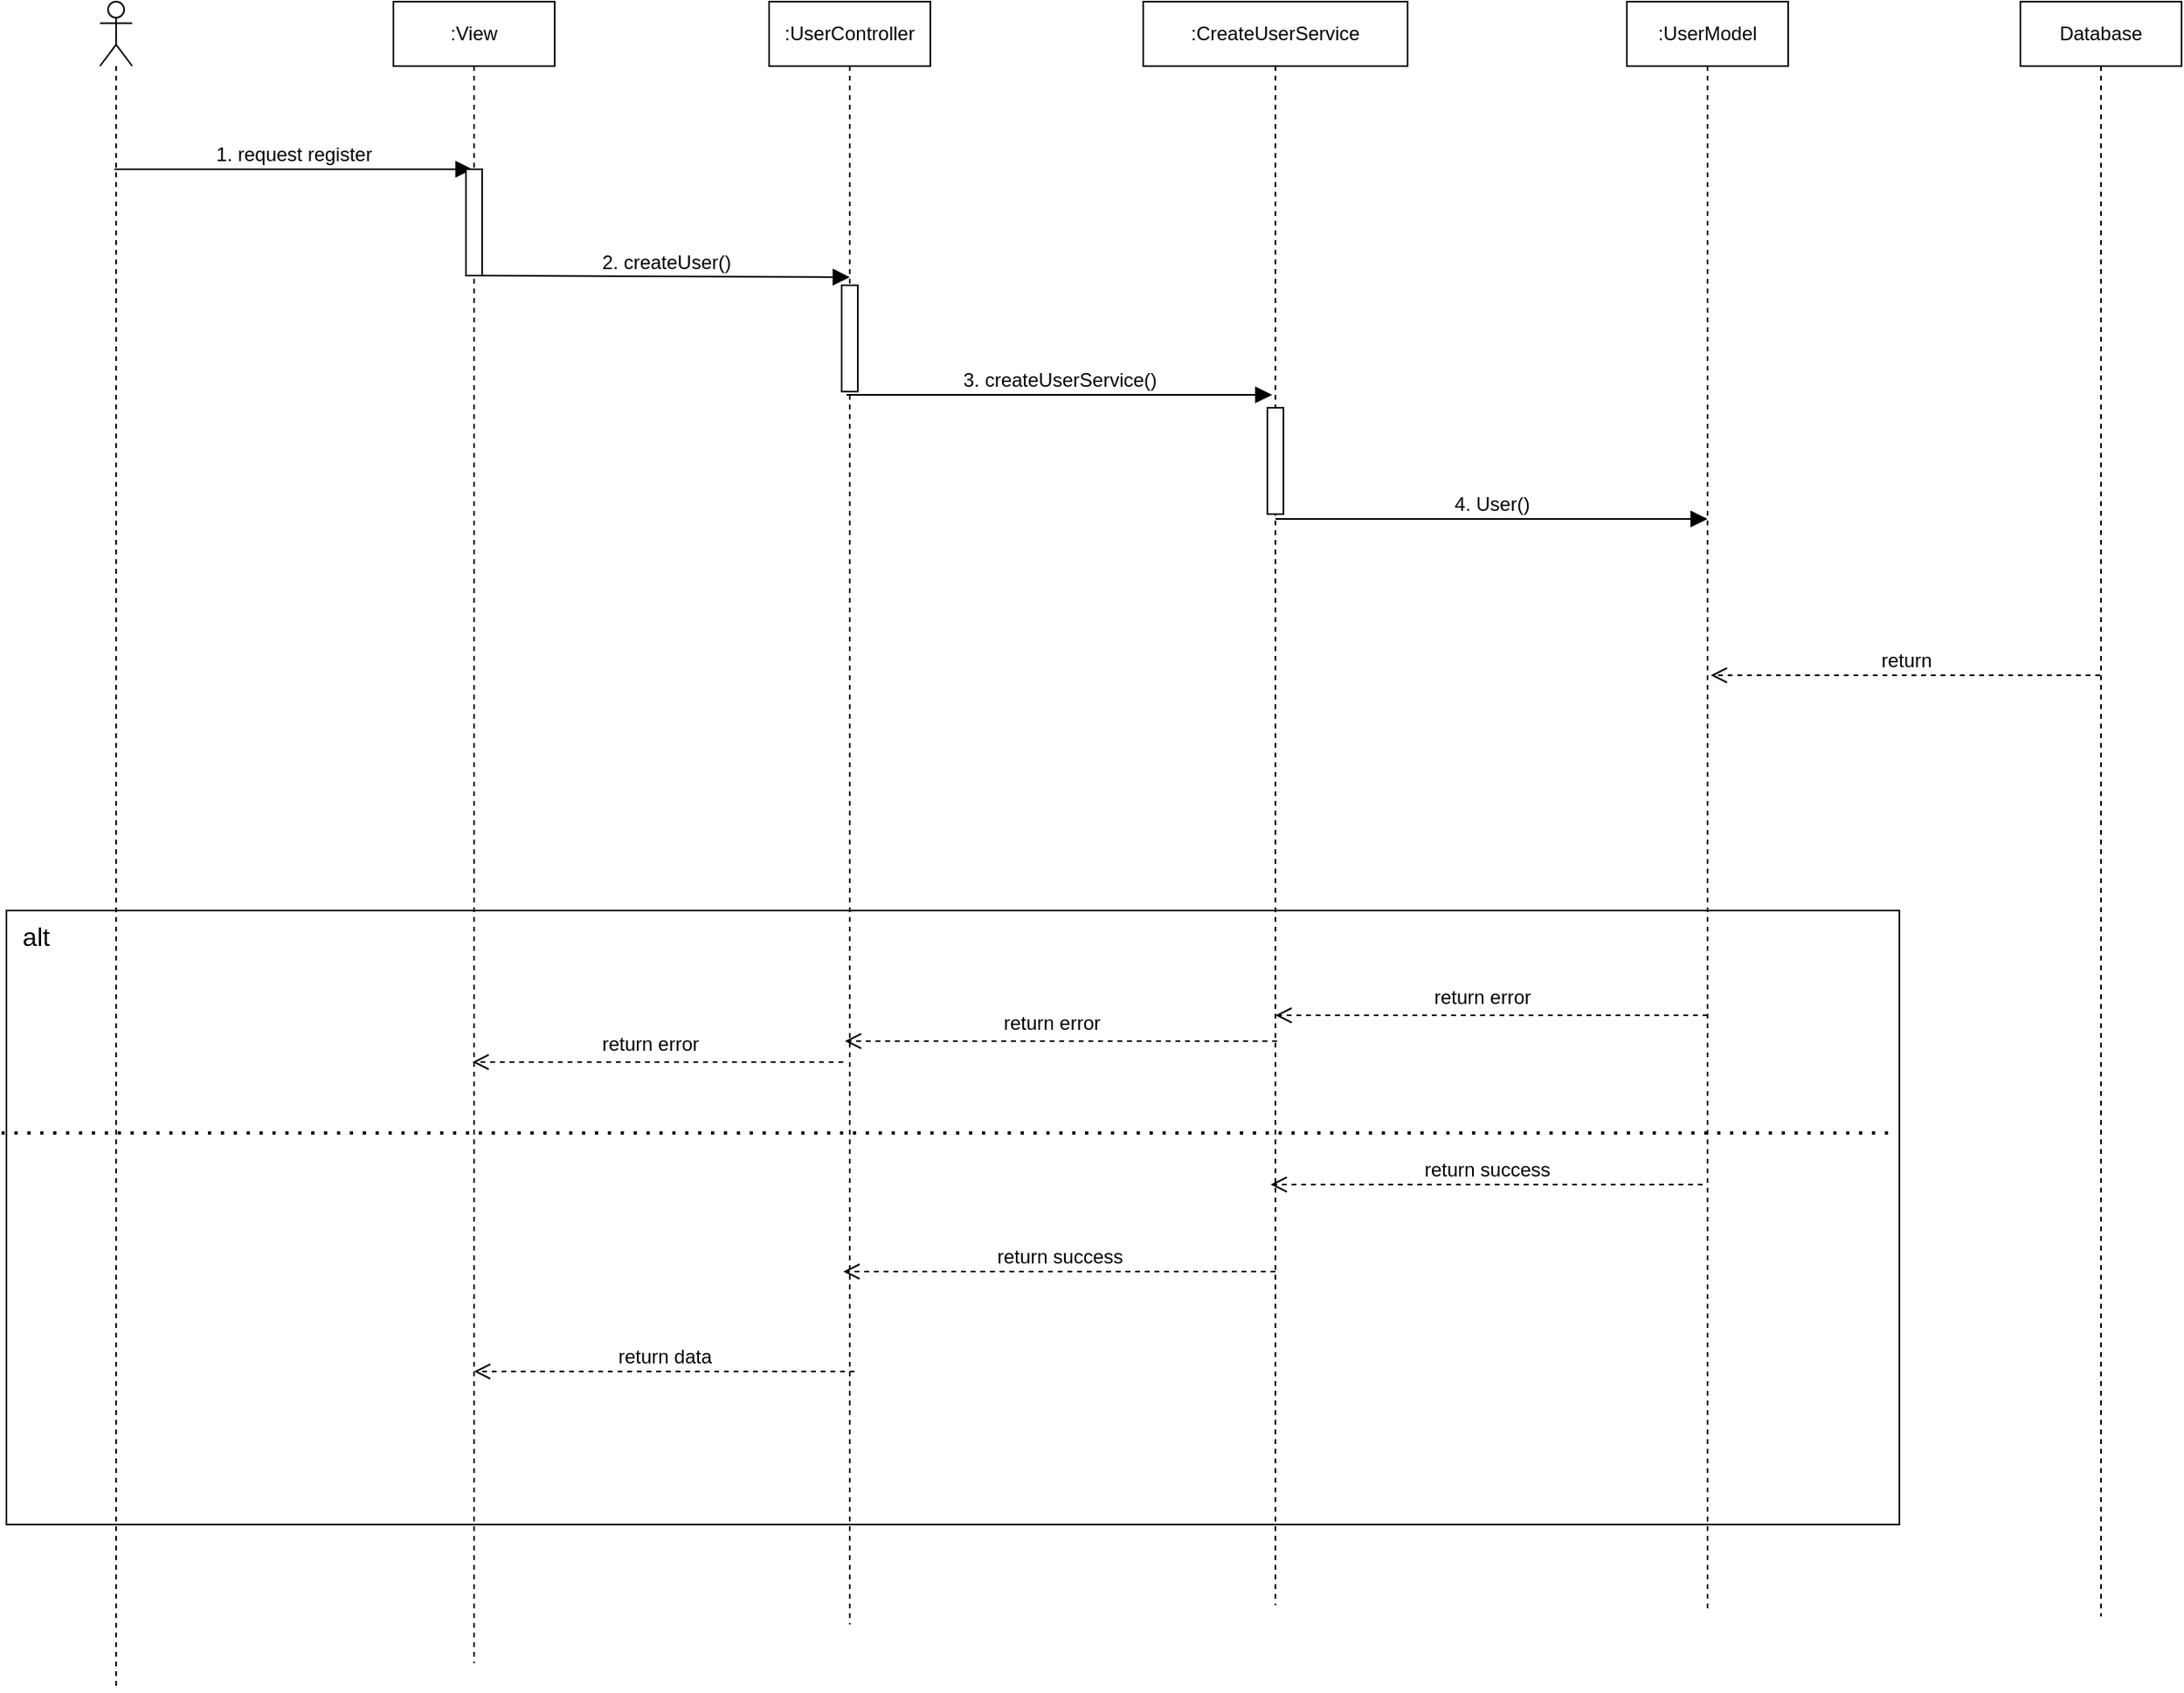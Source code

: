 <mxfile version="13.9.9" type="device" pages="4"><diagram name="Register" id="_h_czKRvxVczcWolxyyX"><mxGraphModel dx="2837" dy="844" grid="1" gridSize="10" guides="1" tooltips="1" connect="1" arrows="1" fold="1" page="1" pageScale="1" pageWidth="850" pageHeight="1100" math="0" shadow="0"><root><mxCell id="0"/><mxCell id="1" parent="0"/><mxCell id="jWi-snsYyiAhSjHZ7DXM-1" value=":View" style="shape=umlLifeline;perimeter=lifelinePerimeter;whiteSpace=wrap;html=1;container=1;dropTarget=0;collapsible=0;recursiveResize=0;outlineConnect=0;portConstraint=eastwest;newEdgeStyle={&quot;curved&quot;:0,&quot;rounded&quot;:0};" parent="1" vertex="1"><mxGeometry x="-339" y="112" width="100" height="1031" as="geometry"/></mxCell><mxCell id="jWi-snsYyiAhSjHZ7DXM-2" value=":UserController" style="shape=umlLifeline;perimeter=lifelinePerimeter;whiteSpace=wrap;html=1;container=1;dropTarget=0;collapsible=0;recursiveResize=0;outlineConnect=0;portConstraint=eastwest;newEdgeStyle={&quot;curved&quot;:0,&quot;rounded&quot;:0};" parent="1" vertex="1"><mxGeometry x="-106" y="112" width="100" height="1007" as="geometry"/></mxCell><mxCell id="jWi-snsYyiAhSjHZ7DXM-3" value="" style="html=1;points=[[0,0,0,0,5],[0,1,0,0,-5],[1,0,0,0,5],[1,1,0,0,-5]];perimeter=orthogonalPerimeter;outlineConnect=0;targetShapes=umlLifeline;portConstraint=eastwest;newEdgeStyle={&quot;curved&quot;:0,&quot;rounded&quot;:0};" parent="jWi-snsYyiAhSjHZ7DXM-2" vertex="1"><mxGeometry x="45" y="176" width="10" height="66" as="geometry"/></mxCell><mxCell id="jWi-snsYyiAhSjHZ7DXM-4" value=":CreateUserService" style="shape=umlLifeline;perimeter=lifelinePerimeter;whiteSpace=wrap;html=1;container=1;dropTarget=0;collapsible=0;recursiveResize=0;outlineConnect=0;portConstraint=eastwest;newEdgeStyle={&quot;curved&quot;:0,&quot;rounded&quot;:0};" parent="1" vertex="1"><mxGeometry x="126" y="112" width="164" height="995" as="geometry"/></mxCell><mxCell id="jWi-snsYyiAhSjHZ7DXM-5" value="" style="html=1;points=[[0,0,0,0,5],[0,1,0,0,-5],[1,0,0,0,5],[1,1,0,0,-5]];perimeter=orthogonalPerimeter;outlineConnect=0;targetShapes=umlLifeline;portConstraint=eastwest;newEdgeStyle={&quot;curved&quot;:0,&quot;rounded&quot;:0};" parent="jWi-snsYyiAhSjHZ7DXM-4" vertex="1"><mxGeometry x="77" y="252" width="10" height="66" as="geometry"/></mxCell><mxCell id="jWi-snsYyiAhSjHZ7DXM-6" value=":UserModel" style="shape=umlLifeline;perimeter=lifelinePerimeter;whiteSpace=wrap;html=1;container=1;dropTarget=0;collapsible=0;recursiveResize=0;outlineConnect=0;portConstraint=eastwest;newEdgeStyle={&quot;curved&quot;:0,&quot;rounded&quot;:0};" parent="1" vertex="1"><mxGeometry x="426" y="112" width="100" height="999" as="geometry"/></mxCell><mxCell id="jWi-snsYyiAhSjHZ7DXM-7" value="" style="shape=umlLifeline;perimeter=lifelinePerimeter;whiteSpace=wrap;html=1;container=1;dropTarget=0;collapsible=0;recursiveResize=0;outlineConnect=0;portConstraint=eastwest;newEdgeStyle={&quot;curved&quot;:0,&quot;rounded&quot;:0};participant=umlActor;" parent="1" vertex="1"><mxGeometry x="-521" y="112" width="20" height="1048" as="geometry"/></mxCell><mxCell id="jWi-snsYyiAhSjHZ7DXM-8" value="1. request register" style="html=1;verticalAlign=bottom;endArrow=block;curved=0;rounded=0;fontSize=12;startSize=8;endSize=8;" parent="1" edge="1"><mxGeometry width="80" relative="1" as="geometry"><mxPoint x="-512" y="216" as="sourcePoint"/><mxPoint x="-290" y="216" as="targetPoint"/><mxPoint as="offset"/></mxGeometry></mxCell><mxCell id="jWi-snsYyiAhSjHZ7DXM-9" value="2. createUser()" style="html=1;verticalAlign=bottom;endArrow=block;curved=0;rounded=0;fontSize=12;startSize=8;endSize=8;" parent="1" source="jWi-snsYyiAhSjHZ7DXM-12" edge="1"><mxGeometry x="0.004" width="80" relative="1" as="geometry"><mxPoint x="-289" y="283" as="sourcePoint"/><mxPoint x="-56" y="283" as="targetPoint"/><mxPoint as="offset"/></mxGeometry></mxCell><mxCell id="jWi-snsYyiAhSjHZ7DXM-10" value="3. createUserService()" style="html=1;verticalAlign=bottom;endArrow=block;curved=0;rounded=0;fontSize=12;startSize=8;endSize=8;" parent="1" edge="1"><mxGeometry width="80" relative="1" as="geometry"><mxPoint x="-58" y="356" as="sourcePoint"/><mxPoint x="206" y="356" as="targetPoint"/></mxGeometry></mxCell><mxCell id="jWi-snsYyiAhSjHZ7DXM-11" value="4. User()" style="html=1;verticalAlign=bottom;endArrow=block;curved=0;rounded=0;fontSize=12;startSize=8;endSize=8;" parent="1" edge="1"><mxGeometry width="80" relative="1" as="geometry"><mxPoint x="208" y="433" as="sourcePoint"/><mxPoint x="476" y="433" as="targetPoint"/></mxGeometry></mxCell><mxCell id="jWi-snsYyiAhSjHZ7DXM-12" value="" style="html=1;points=[[0,0,0,0,5],[0,1,0,0,-5],[1,0,0,0,5],[1,1,0,0,-5]];perimeter=orthogonalPerimeter;outlineConnect=0;targetShapes=umlLifeline;portConstraint=eastwest;newEdgeStyle={&quot;curved&quot;:0,&quot;rounded&quot;:0};" parent="1" vertex="1"><mxGeometry x="-294" y="216" width="10" height="66" as="geometry"/></mxCell><mxCell id="jWi-snsYyiAhSjHZ7DXM-13" value="Database" style="shape=umlLifeline;perimeter=lifelinePerimeter;whiteSpace=wrap;html=1;container=1;dropTarget=0;collapsible=0;recursiveResize=0;outlineConnect=0;portConstraint=eastwest;newEdgeStyle={&quot;curved&quot;:0,&quot;rounded&quot;:0};" parent="1" vertex="1"><mxGeometry x="670" y="112" width="100" height="1002" as="geometry"/></mxCell><mxCell id="jWi-snsYyiAhSjHZ7DXM-14" value="return" style="html=1;verticalAlign=bottom;endArrow=open;dashed=1;endSize=8;curved=0;rounded=0;fontSize=12;" parent="1" edge="1"><mxGeometry relative="1" as="geometry"><mxPoint x="719.5" y="530" as="sourcePoint"/><mxPoint x="478" y="530" as="targetPoint"/></mxGeometry></mxCell><mxCell id="jWi-snsYyiAhSjHZ7DXM-15" value="" style="whiteSpace=wrap;html=1;fillColor=none;" parent="1" vertex="1"><mxGeometry x="-579" y="676" width="1174" height="381" as="geometry"/></mxCell><mxCell id="jWi-snsYyiAhSjHZ7DXM-16" value="" style="html=1;verticalAlign=bottom;endArrow=open;dashed=1;endSize=8;curved=0;rounded=0;fontSize=12;" parent="1" edge="1"><mxGeometry relative="1" as="geometry"><mxPoint x="476" y="741" as="sourcePoint"/><mxPoint x="208" y="741" as="targetPoint"/><Array as="points"><mxPoint x="423" y="741"/></Array><mxPoint as="offset"/></mxGeometry></mxCell><mxCell id="jWi-snsYyiAhSjHZ7DXM-17" value="return error" style="edgeLabel;html=1;align=center;verticalAlign=middle;resizable=0;points=[];fontSize=12;" parent="jWi-snsYyiAhSjHZ7DXM-16" vertex="1" connectable="0"><mxGeometry x="0.03" y="-1" relative="1" as="geometry"><mxPoint x="-2" y="-10" as="offset"/></mxGeometry></mxCell><mxCell id="jWi-snsYyiAhSjHZ7DXM-18" value="return success" style="html=1;verticalAlign=bottom;endArrow=open;dashed=1;endSize=8;curved=0;rounded=0;fontSize=12;" parent="1" edge="1"><mxGeometry relative="1" as="geometry"><mxPoint x="473" y="846" as="sourcePoint"/><mxPoint x="205" y="846" as="targetPoint"/><Array as="points"><mxPoint x="420" y="846"/></Array><mxPoint as="offset"/></mxGeometry></mxCell><mxCell id="jWi-snsYyiAhSjHZ7DXM-19" value="alt" style="text;html=1;align=center;verticalAlign=middle;resizable=0;points=[];autosize=1;strokeColor=none;fillColor=none;fontSize=16;" parent="1" vertex="1"><mxGeometry x="-579" y="676" width="35" height="31" as="geometry"/></mxCell><mxCell id="jWi-snsYyiAhSjHZ7DXM-20" value="" style="endArrow=none;dashed=1;html=1;dashPattern=1 3;strokeWidth=2;rounded=0;fontSize=12;startSize=8;endSize=8;curved=1;exitX=0;exitY=0.5;exitDx=0;exitDy=0;entryX=1;entryY=0.5;entryDx=0;entryDy=0;" parent="1" edge="1"><mxGeometry width="50" height="50" relative="1" as="geometry"><mxPoint x="-582" y="814" as="sourcePoint"/><mxPoint x="592" y="814" as="targetPoint"/></mxGeometry></mxCell><mxCell id="jWi-snsYyiAhSjHZ7DXM-21" value="" style="html=1;verticalAlign=bottom;endArrow=open;dashed=1;endSize=8;curved=0;rounded=0;fontSize=12;" parent="1" edge="1"><mxGeometry relative="1" as="geometry"><mxPoint x="209" y="757" as="sourcePoint"/><mxPoint x="-59" y="757" as="targetPoint"/><Array as="points"><mxPoint x="156" y="757"/></Array><mxPoint as="offset"/></mxGeometry></mxCell><mxCell id="jWi-snsYyiAhSjHZ7DXM-22" value="return error" style="edgeLabel;html=1;align=center;verticalAlign=middle;resizable=0;points=[];fontSize=12;" parent="jWi-snsYyiAhSjHZ7DXM-21" vertex="1" connectable="0"><mxGeometry x="0.03" y="-1" relative="1" as="geometry"><mxPoint x="-2" y="-10" as="offset"/></mxGeometry></mxCell><mxCell id="jWi-snsYyiAhSjHZ7DXM-23" value="" style="html=1;verticalAlign=bottom;endArrow=open;dashed=1;endSize=8;curved=0;rounded=0;fontSize=12;" parent="1" edge="1"><mxGeometry relative="1" as="geometry"><mxPoint x="-60" y="770" as="sourcePoint"/><mxPoint x="-290" y="770" as="targetPoint"/><Array as="points"/><mxPoint as="offset"/></mxGeometry></mxCell><mxCell id="jWi-snsYyiAhSjHZ7DXM-24" value="return error" style="edgeLabel;html=1;align=center;verticalAlign=middle;resizable=0;points=[];fontSize=12;" parent="jWi-snsYyiAhSjHZ7DXM-23" vertex="1" connectable="0"><mxGeometry x="0.03" y="-1" relative="1" as="geometry"><mxPoint x="-2" y="-10" as="offset"/></mxGeometry></mxCell><mxCell id="jWi-snsYyiAhSjHZ7DXM-25" value="return data" style="html=1;verticalAlign=bottom;endArrow=open;dashed=1;endSize=8;curved=0;rounded=0;fontSize=12;" parent="1" edge="1"><mxGeometry relative="1" as="geometry"><mxPoint x="-53" y="962" as="sourcePoint"/><mxPoint x="-289" y="962" as="targetPoint"/><Array as="points"><mxPoint x="-106" y="962"/></Array><mxPoint as="offset"/></mxGeometry></mxCell><mxCell id="jWi-snsYyiAhSjHZ7DXM-28" value="return success" style="html=1;verticalAlign=bottom;endArrow=open;dashed=1;endSize=8;curved=0;rounded=0;fontSize=12;" parent="1" edge="1"><mxGeometry relative="1" as="geometry"><mxPoint x="208" y="900" as="sourcePoint"/><mxPoint x="-60" y="900" as="targetPoint"/><Array as="points"><mxPoint x="155" y="900"/></Array><mxPoint as="offset"/></mxGeometry></mxCell></root></mxGraphModel></diagram><diagram id="oai6BtvqkNkIurX3numE" name="Login"><mxGraphModel dx="2837" dy="844" grid="1" gridSize="10" guides="1" tooltips="1" connect="1" arrows="1" fold="1" page="1" pageScale="1" pageWidth="850" pageHeight="1100" math="0" shadow="0"><root><mxCell id="0"/><mxCell id="1" parent="0"/><mxCell id="AHkzBOCFYqlLkRYblRv_-1" value=":View" style="shape=umlLifeline;perimeter=lifelinePerimeter;whiteSpace=wrap;html=1;container=1;dropTarget=0;collapsible=0;recursiveResize=0;outlineConnect=0;portConstraint=eastwest;newEdgeStyle={&quot;curved&quot;:0,&quot;rounded&quot;:0};" parent="1" vertex="1"><mxGeometry x="-339" y="112" width="100" height="1031" as="geometry"/></mxCell><mxCell id="AHkzBOCFYqlLkRYblRv_-2" value=":UserController" style="shape=umlLifeline;perimeter=lifelinePerimeter;whiteSpace=wrap;html=1;container=1;dropTarget=0;collapsible=0;recursiveResize=0;outlineConnect=0;portConstraint=eastwest;newEdgeStyle={&quot;curved&quot;:0,&quot;rounded&quot;:0};" parent="1" vertex="1"><mxGeometry x="-106" y="112" width="100" height="1007" as="geometry"/></mxCell><mxCell id="AHkzBOCFYqlLkRYblRv_-3" value="" style="html=1;points=[[0,0,0,0,5],[0,1,0,0,-5],[1,0,0,0,5],[1,1,0,0,-5]];perimeter=orthogonalPerimeter;outlineConnect=0;targetShapes=umlLifeline;portConstraint=eastwest;newEdgeStyle={&quot;curved&quot;:0,&quot;rounded&quot;:0};" parent="AHkzBOCFYqlLkRYblRv_-2" vertex="1"><mxGeometry x="45" y="176" width="10" height="66" as="geometry"/></mxCell><mxCell id="AHkzBOCFYqlLkRYblRv_-4" value=":CreateUserService" style="shape=umlLifeline;perimeter=lifelinePerimeter;whiteSpace=wrap;html=1;container=1;dropTarget=0;collapsible=0;recursiveResize=0;outlineConnect=0;portConstraint=eastwest;newEdgeStyle={&quot;curved&quot;:0,&quot;rounded&quot;:0};" parent="1" vertex="1"><mxGeometry x="126" y="112" width="164" height="995" as="geometry"/></mxCell><mxCell id="AHkzBOCFYqlLkRYblRv_-5" value="" style="html=1;points=[[0,0,0,0,5],[0,1,0,0,-5],[1,0,0,0,5],[1,1,0,0,-5]];perimeter=orthogonalPerimeter;outlineConnect=0;targetShapes=umlLifeline;portConstraint=eastwest;newEdgeStyle={&quot;curved&quot;:0,&quot;rounded&quot;:0};" parent="AHkzBOCFYqlLkRYblRv_-4" vertex="1"><mxGeometry x="77" y="252" width="10" height="66" as="geometry"/></mxCell><mxCell id="AHkzBOCFYqlLkRYblRv_-6" value=":UserModel" style="shape=umlLifeline;perimeter=lifelinePerimeter;whiteSpace=wrap;html=1;container=1;dropTarget=0;collapsible=0;recursiveResize=0;outlineConnect=0;portConstraint=eastwest;newEdgeStyle={&quot;curved&quot;:0,&quot;rounded&quot;:0};" parent="1" vertex="1"><mxGeometry x="426" y="112" width="100" height="999" as="geometry"/></mxCell><mxCell id="AHkzBOCFYqlLkRYblRv_-7" value="" style="shape=umlLifeline;perimeter=lifelinePerimeter;whiteSpace=wrap;html=1;container=1;dropTarget=0;collapsible=0;recursiveResize=0;outlineConnect=0;portConstraint=eastwest;newEdgeStyle={&quot;curved&quot;:0,&quot;rounded&quot;:0};participant=umlActor;" parent="1" vertex="1"><mxGeometry x="-521" y="112" width="20" height="1048" as="geometry"/></mxCell><mxCell id="AHkzBOCFYqlLkRYblRv_-8" value="1. request login" style="html=1;verticalAlign=bottom;endArrow=block;curved=0;rounded=0;fontSize=12;startSize=8;endSize=8;" parent="1" edge="1"><mxGeometry x="-0.002" width="80" relative="1" as="geometry"><mxPoint x="-512" y="216" as="sourcePoint"/><mxPoint x="-290" y="216" as="targetPoint"/><mxPoint as="offset"/></mxGeometry></mxCell><mxCell id="AHkzBOCFYqlLkRYblRv_-9" value="2. loginUser()" style="html=1;verticalAlign=bottom;endArrow=block;curved=0;rounded=0;fontSize=12;startSize=8;endSize=8;" parent="1" source="AHkzBOCFYqlLkRYblRv_-12" edge="1"><mxGeometry x="0.004" width="80" relative="1" as="geometry"><mxPoint x="-289" y="283" as="sourcePoint"/><mxPoint x="-56" y="283" as="targetPoint"/><mxPoint as="offset"/></mxGeometry></mxCell><mxCell id="AHkzBOCFYqlLkRYblRv_-10" value="3. loginUserService()" style="html=1;verticalAlign=bottom;endArrow=block;curved=0;rounded=0;fontSize=12;startSize=8;endSize=8;" parent="1" edge="1"><mxGeometry width="80" relative="1" as="geometry"><mxPoint x="-58" y="356" as="sourcePoint"/><mxPoint x="206" y="356" as="targetPoint"/></mxGeometry></mxCell><mxCell id="AHkzBOCFYqlLkRYblRv_-11" value="4. User()" style="html=1;verticalAlign=bottom;endArrow=block;curved=0;rounded=0;fontSize=12;startSize=8;endSize=8;" parent="1" edge="1"><mxGeometry width="80" relative="1" as="geometry"><mxPoint x="208" y="433" as="sourcePoint"/><mxPoint x="476" y="433" as="targetPoint"/></mxGeometry></mxCell><mxCell id="AHkzBOCFYqlLkRYblRv_-12" value="" style="html=1;points=[[0,0,0,0,5],[0,1,0,0,-5],[1,0,0,0,5],[1,1,0,0,-5]];perimeter=orthogonalPerimeter;outlineConnect=0;targetShapes=umlLifeline;portConstraint=eastwest;newEdgeStyle={&quot;curved&quot;:0,&quot;rounded&quot;:0};" parent="1" vertex="1"><mxGeometry x="-294" y="216" width="10" height="66" as="geometry"/></mxCell><mxCell id="AHkzBOCFYqlLkRYblRv_-13" value="Database" style="shape=umlLifeline;perimeter=lifelinePerimeter;whiteSpace=wrap;html=1;container=1;dropTarget=0;collapsible=0;recursiveResize=0;outlineConnect=0;portConstraint=eastwest;newEdgeStyle={&quot;curved&quot;:0,&quot;rounded&quot;:0};" parent="1" vertex="1"><mxGeometry x="670" y="112" width="100" height="1002" as="geometry"/></mxCell><mxCell id="AHkzBOCFYqlLkRYblRv_-14" value="return" style="html=1;verticalAlign=bottom;endArrow=open;dashed=1;endSize=8;curved=0;rounded=0;fontSize=12;" parent="1" edge="1"><mxGeometry relative="1" as="geometry"><mxPoint x="719.5" y="530" as="sourcePoint"/><mxPoint x="478" y="530" as="targetPoint"/></mxGeometry></mxCell><mxCell id="AHkzBOCFYqlLkRYblRv_-15" value="" style="whiteSpace=wrap;html=1;fillColor=none;" parent="1" vertex="1"><mxGeometry x="-579" y="676" width="1174" height="381" as="geometry"/></mxCell><mxCell id="AHkzBOCFYqlLkRYblRv_-16" value="" style="html=1;verticalAlign=bottom;endArrow=open;dashed=1;endSize=8;curved=0;rounded=0;fontSize=12;" parent="1" edge="1"><mxGeometry relative="1" as="geometry"><mxPoint x="476" y="741" as="sourcePoint"/><mxPoint x="208" y="741" as="targetPoint"/><Array as="points"><mxPoint x="423" y="741"/></Array><mxPoint as="offset"/></mxGeometry></mxCell><mxCell id="AHkzBOCFYqlLkRYblRv_-17" value="return error" style="edgeLabel;html=1;align=center;verticalAlign=middle;resizable=0;points=[];fontSize=12;" parent="AHkzBOCFYqlLkRYblRv_-16" vertex="1" connectable="0"><mxGeometry x="0.03" y="-1" relative="1" as="geometry"><mxPoint x="-2" y="-10" as="offset"/></mxGeometry></mxCell><mxCell id="AHkzBOCFYqlLkRYblRv_-18" value="return success" style="html=1;verticalAlign=bottom;endArrow=open;dashed=1;endSize=8;curved=0;rounded=0;fontSize=12;" parent="1" edge="1"><mxGeometry relative="1" as="geometry"><mxPoint x="473" y="846" as="sourcePoint"/><mxPoint x="205" y="846" as="targetPoint"/><Array as="points"><mxPoint x="420" y="846"/></Array><mxPoint as="offset"/></mxGeometry></mxCell><mxCell id="AHkzBOCFYqlLkRYblRv_-19" value="alt" style="text;html=1;align=center;verticalAlign=middle;resizable=0;points=[];autosize=1;strokeColor=none;fillColor=none;fontSize=16;" parent="1" vertex="1"><mxGeometry x="-579" y="676" width="35" height="31" as="geometry"/></mxCell><mxCell id="AHkzBOCFYqlLkRYblRv_-20" value="" style="endArrow=none;dashed=1;html=1;dashPattern=1 3;strokeWidth=2;rounded=0;fontSize=12;startSize=8;endSize=8;curved=1;exitX=0;exitY=0.5;exitDx=0;exitDy=0;entryX=1;entryY=0.5;entryDx=0;entryDy=0;" parent="1" edge="1"><mxGeometry width="50" height="50" relative="1" as="geometry"><mxPoint x="-582" y="814" as="sourcePoint"/><mxPoint x="592" y="814" as="targetPoint"/></mxGeometry></mxCell><mxCell id="AHkzBOCFYqlLkRYblRv_-21" value="" style="html=1;verticalAlign=bottom;endArrow=open;dashed=1;endSize=8;curved=0;rounded=0;fontSize=12;" parent="1" edge="1"><mxGeometry relative="1" as="geometry"><mxPoint x="209" y="757" as="sourcePoint"/><mxPoint x="-59" y="757" as="targetPoint"/><Array as="points"><mxPoint x="156" y="757"/></Array><mxPoint as="offset"/></mxGeometry></mxCell><mxCell id="AHkzBOCFYqlLkRYblRv_-22" value="return error" style="edgeLabel;html=1;align=center;verticalAlign=middle;resizable=0;points=[];fontSize=12;" parent="AHkzBOCFYqlLkRYblRv_-21" vertex="1" connectable="0"><mxGeometry x="0.03" y="-1" relative="1" as="geometry"><mxPoint x="-2" y="-10" as="offset"/></mxGeometry></mxCell><mxCell id="AHkzBOCFYqlLkRYblRv_-23" value="" style="html=1;verticalAlign=bottom;endArrow=open;dashed=1;endSize=8;curved=0;rounded=0;fontSize=12;" parent="1" edge="1"><mxGeometry relative="1" as="geometry"><mxPoint x="-60" y="770" as="sourcePoint"/><mxPoint x="-290" y="770" as="targetPoint"/><Array as="points"/><mxPoint as="offset"/></mxGeometry></mxCell><mxCell id="AHkzBOCFYqlLkRYblRv_-24" value="return error" style="edgeLabel;html=1;align=center;verticalAlign=middle;resizable=0;points=[];fontSize=12;" parent="AHkzBOCFYqlLkRYblRv_-23" vertex="1" connectable="0"><mxGeometry x="0.03" y="-1" relative="1" as="geometry"><mxPoint x="-2" y="-10" as="offset"/></mxGeometry></mxCell><mxCell id="AHkzBOCFYqlLkRYblRv_-25" value="return data" style="html=1;verticalAlign=bottom;endArrow=open;dashed=1;endSize=8;curved=0;rounded=0;fontSize=12;" parent="1" edge="1"><mxGeometry relative="1" as="geometry"><mxPoint x="-53" y="962" as="sourcePoint"/><mxPoint x="-289" y="962" as="targetPoint"/><Array as="points"><mxPoint x="-106" y="962"/></Array><mxPoint as="offset"/></mxGeometry></mxCell><mxCell id="AHkzBOCFYqlLkRYblRv_-28" value="return success" style="html=1;verticalAlign=bottom;endArrow=open;dashed=1;endSize=8;curved=0;rounded=0;fontSize=12;" parent="1" edge="1"><mxGeometry relative="1" as="geometry"><mxPoint x="208" y="900" as="sourcePoint"/><mxPoint x="-60" y="900" as="targetPoint"/><Array as="points"><mxPoint x="155" y="900"/></Array><mxPoint as="offset"/></mxGeometry></mxCell></root></mxGraphModel></diagram><diagram id="vmVaMYuc3h_y-n2FtQGr" name="AddToCart"><mxGraphModel dx="2979" dy="904" grid="1" gridSize="10" guides="1" tooltips="1" connect="1" arrows="1" fold="1" page="1" pageScale="1" pageWidth="850" pageHeight="1100" math="0" shadow="0"><root><mxCell id="0"/><mxCell id="1" parent="0"/><mxCell id="eMH0yGP2713can3_8Rir-1" value=":View" style="shape=umlLifeline;perimeter=lifelinePerimeter;whiteSpace=wrap;html=1;container=1;dropTarget=0;collapsible=0;recursiveResize=0;outlineConnect=0;portConstraint=eastwest;newEdgeStyle={&quot;curved&quot;:0,&quot;rounded&quot;:0};" parent="1" vertex="1"><mxGeometry x="-339" y="112" width="100" height="1031" as="geometry"/></mxCell><mxCell id="eMH0yGP2713can3_8Rir-2" value=":CartController" style="shape=umlLifeline;perimeter=lifelinePerimeter;whiteSpace=wrap;html=1;container=1;dropTarget=0;collapsible=0;recursiveResize=0;outlineConnect=0;portConstraint=eastwest;newEdgeStyle={&quot;curved&quot;:0,&quot;rounded&quot;:0};" parent="1" vertex="1"><mxGeometry x="-106" y="112" width="100" height="1007" as="geometry"/></mxCell><mxCell id="eMH0yGP2713can3_8Rir-3" value="" style="html=1;points=[[0,0,0,0,5],[0,1,0,0,-5],[1,0,0,0,5],[1,1,0,0,-5]];perimeter=orthogonalPerimeter;outlineConnect=0;targetShapes=umlLifeline;portConstraint=eastwest;newEdgeStyle={&quot;curved&quot;:0,&quot;rounded&quot;:0};" parent="eMH0yGP2713can3_8Rir-2" vertex="1"><mxGeometry x="45" y="176" width="10" height="66" as="geometry"/></mxCell><mxCell id="eMH0yGP2713can3_8Rir-4" value=":AddToCartService" style="shape=umlLifeline;perimeter=lifelinePerimeter;whiteSpace=wrap;html=1;container=1;dropTarget=0;collapsible=0;recursiveResize=0;outlineConnect=0;portConstraint=eastwest;newEdgeStyle={&quot;curved&quot;:0,&quot;rounded&quot;:0};" parent="1" vertex="1"><mxGeometry x="126" y="112" width="164" height="995" as="geometry"/></mxCell><mxCell id="eMH0yGP2713can3_8Rir-5" value="" style="html=1;points=[[0,0,0,0,5],[0,1,0,0,-5],[1,0,0,0,5],[1,1,0,0,-5]];perimeter=orthogonalPerimeter;outlineConnect=0;targetShapes=umlLifeline;portConstraint=eastwest;newEdgeStyle={&quot;curved&quot;:0,&quot;rounded&quot;:0};" parent="eMH0yGP2713can3_8Rir-4" vertex="1"><mxGeometry x="77" y="252" width="10" height="66" as="geometry"/></mxCell><mxCell id="eMH0yGP2713can3_8Rir-6" value=":CartModel" style="shape=umlLifeline;perimeter=lifelinePerimeter;whiteSpace=wrap;html=1;container=1;dropTarget=0;collapsible=0;recursiveResize=0;outlineConnect=0;portConstraint=eastwest;newEdgeStyle={&quot;curved&quot;:0,&quot;rounded&quot;:0};" parent="1" vertex="1"><mxGeometry x="426" y="112" width="100" height="999" as="geometry"/></mxCell><mxCell id="eMH0yGP2713can3_8Rir-7" value="" style="shape=umlLifeline;perimeter=lifelinePerimeter;whiteSpace=wrap;html=1;container=1;dropTarget=0;collapsible=0;recursiveResize=0;outlineConnect=0;portConstraint=eastwest;newEdgeStyle={&quot;curved&quot;:0,&quot;rounded&quot;:0};participant=umlActor;" parent="1" vertex="1"><mxGeometry x="-521" y="112" width="20" height="1048" as="geometry"/></mxCell><mxCell id="eMH0yGP2713can3_8Rir-8" value="1. request add product to cart" style="html=1;verticalAlign=bottom;endArrow=block;curved=0;rounded=0;fontSize=12;startSize=8;endSize=8;" parent="1" edge="1"><mxGeometry x="-0.002" width="80" relative="1" as="geometry"><mxPoint x="-512" y="216" as="sourcePoint"/><mxPoint x="-290" y="216" as="targetPoint"/><mxPoint as="offset"/></mxGeometry></mxCell><mxCell id="eMH0yGP2713can3_8Rir-9" value="2. addToCart()" style="html=1;verticalAlign=bottom;endArrow=block;curved=0;rounded=0;fontSize=12;startSize=8;endSize=8;" parent="1" source="eMH0yGP2713can3_8Rir-12" edge="1"><mxGeometry x="0.004" width="80" relative="1" as="geometry"><mxPoint x="-289" y="283" as="sourcePoint"/><mxPoint x="-56" y="283" as="targetPoint"/><mxPoint as="offset"/></mxGeometry></mxCell><mxCell id="eMH0yGP2713can3_8Rir-10" value="3. addToCartService()" style="html=1;verticalAlign=bottom;endArrow=block;curved=0;rounded=0;fontSize=12;startSize=8;endSize=8;" parent="1" edge="1"><mxGeometry width="80" relative="1" as="geometry"><mxPoint x="-58" y="356" as="sourcePoint"/><mxPoint x="206" y="356" as="targetPoint"/></mxGeometry></mxCell><mxCell id="eMH0yGP2713can3_8Rir-11" value="4. Cart()" style="html=1;verticalAlign=bottom;endArrow=block;curved=0;rounded=0;fontSize=12;startSize=8;endSize=8;" parent="1" edge="1"><mxGeometry width="80" relative="1" as="geometry"><mxPoint x="208" y="433" as="sourcePoint"/><mxPoint x="476" y="433" as="targetPoint"/></mxGeometry></mxCell><mxCell id="eMH0yGP2713can3_8Rir-12" value="" style="html=1;points=[[0,0,0,0,5],[0,1,0,0,-5],[1,0,0,0,5],[1,1,0,0,-5]];perimeter=orthogonalPerimeter;outlineConnect=0;targetShapes=umlLifeline;portConstraint=eastwest;newEdgeStyle={&quot;curved&quot;:0,&quot;rounded&quot;:0};" parent="1" vertex="1"><mxGeometry x="-294" y="216" width="10" height="66" as="geometry"/></mxCell><mxCell id="eMH0yGP2713can3_8Rir-13" value="Database" style="shape=umlLifeline;perimeter=lifelinePerimeter;whiteSpace=wrap;html=1;container=1;dropTarget=0;collapsible=0;recursiveResize=0;outlineConnect=0;portConstraint=eastwest;newEdgeStyle={&quot;curved&quot;:0,&quot;rounded&quot;:0};" parent="1" vertex="1"><mxGeometry x="850" y="112" width="100" height="1002" as="geometry"/></mxCell><mxCell id="eMH0yGP2713can3_8Rir-14" value="return" style="html=1;verticalAlign=bottom;endArrow=open;dashed=1;endSize=8;curved=0;rounded=0;fontSize=12;" parent="1" source="eMH0yGP2713can3_8Rir-13" edge="1"><mxGeometry relative="1" as="geometry"><mxPoint x="719.5" y="530" as="sourcePoint"/><mxPoint x="478" y="530" as="targetPoint"/></mxGeometry></mxCell><mxCell id="eMH0yGP2713can3_8Rir-15" value="" style="whiteSpace=wrap;html=1;fillColor=none;" parent="1" vertex="1"><mxGeometry x="-579" y="676" width="1174" height="381" as="geometry"/></mxCell><mxCell id="eMH0yGP2713can3_8Rir-16" value="" style="html=1;verticalAlign=bottom;endArrow=open;dashed=1;endSize=8;curved=0;rounded=0;fontSize=12;" parent="1" edge="1"><mxGeometry relative="1" as="geometry"><mxPoint x="476" y="741" as="sourcePoint"/><mxPoint x="208" y="741" as="targetPoint"/><Array as="points"><mxPoint x="423" y="741"/></Array><mxPoint as="offset"/></mxGeometry></mxCell><mxCell id="eMH0yGP2713can3_8Rir-17" value="return error" style="edgeLabel;html=1;align=center;verticalAlign=middle;resizable=0;points=[];fontSize=12;" parent="eMH0yGP2713can3_8Rir-16" vertex="1" connectable="0"><mxGeometry x="0.03" y="-1" relative="1" as="geometry"><mxPoint x="-2" y="-10" as="offset"/></mxGeometry></mxCell><mxCell id="eMH0yGP2713can3_8Rir-18" value="return success" style="html=1;verticalAlign=bottom;endArrow=open;dashed=1;endSize=8;curved=0;rounded=0;fontSize=12;" parent="1" edge="1"><mxGeometry relative="1" as="geometry"><mxPoint x="473" y="846" as="sourcePoint"/><mxPoint x="205" y="846" as="targetPoint"/><Array as="points"><mxPoint x="420" y="846"/></Array><mxPoint as="offset"/></mxGeometry></mxCell><mxCell id="eMH0yGP2713can3_8Rir-19" value="alt" style="text;html=1;align=center;verticalAlign=middle;resizable=0;points=[];autosize=1;strokeColor=none;fillColor=none;fontSize=16;" parent="1" vertex="1"><mxGeometry x="-579" y="676" width="35" height="31" as="geometry"/></mxCell><mxCell id="eMH0yGP2713can3_8Rir-20" value="" style="endArrow=none;dashed=1;html=1;dashPattern=1 3;strokeWidth=2;rounded=0;fontSize=12;startSize=8;endSize=8;curved=1;exitX=0;exitY=0.5;exitDx=0;exitDy=0;entryX=1;entryY=0.5;entryDx=0;entryDy=0;" parent="1" edge="1"><mxGeometry width="50" height="50" relative="1" as="geometry"><mxPoint x="-582" y="814" as="sourcePoint"/><mxPoint x="592" y="814" as="targetPoint"/></mxGeometry></mxCell><mxCell id="eMH0yGP2713can3_8Rir-21" value="" style="html=1;verticalAlign=bottom;endArrow=open;dashed=1;endSize=8;curved=0;rounded=0;fontSize=12;" parent="1" edge="1"><mxGeometry relative="1" as="geometry"><mxPoint x="209" y="757" as="sourcePoint"/><mxPoint x="-59" y="757" as="targetPoint"/><Array as="points"><mxPoint x="156" y="757"/></Array><mxPoint as="offset"/></mxGeometry></mxCell><mxCell id="eMH0yGP2713can3_8Rir-22" value="return error" style="edgeLabel;html=1;align=center;verticalAlign=middle;resizable=0;points=[];fontSize=12;" parent="eMH0yGP2713can3_8Rir-21" vertex="1" connectable="0"><mxGeometry x="0.03" y="-1" relative="1" as="geometry"><mxPoint x="-2" y="-10" as="offset"/></mxGeometry></mxCell><mxCell id="eMH0yGP2713can3_8Rir-23" value="" style="html=1;verticalAlign=bottom;endArrow=open;dashed=1;endSize=8;curved=0;rounded=0;fontSize=12;" parent="1" edge="1"><mxGeometry relative="1" as="geometry"><mxPoint x="-60" y="770" as="sourcePoint"/><mxPoint x="-290" y="770" as="targetPoint"/><Array as="points"/><mxPoint as="offset"/></mxGeometry></mxCell><mxCell id="eMH0yGP2713can3_8Rir-24" value="return error" style="edgeLabel;html=1;align=center;verticalAlign=middle;resizable=0;points=[];fontSize=12;" parent="eMH0yGP2713can3_8Rir-23" vertex="1" connectable="0"><mxGeometry x="0.03" y="-1" relative="1" as="geometry"><mxPoint x="-2" y="-10" as="offset"/></mxGeometry></mxCell><mxCell id="eMH0yGP2713can3_8Rir-25" value="return data" style="html=1;verticalAlign=bottom;endArrow=open;dashed=1;endSize=8;curved=0;rounded=0;fontSize=12;" parent="1" edge="1"><mxGeometry relative="1" as="geometry"><mxPoint x="-53" y="962" as="sourcePoint"/><mxPoint x="-289" y="962" as="targetPoint"/><Array as="points"><mxPoint x="-106" y="962"/></Array><mxPoint as="offset"/></mxGeometry></mxCell><mxCell id="eMH0yGP2713can3_8Rir-28" value="return success" style="html=1;verticalAlign=bottom;endArrow=open;dashed=1;endSize=8;curved=0;rounded=0;fontSize=12;" parent="1" edge="1"><mxGeometry relative="1" as="geometry"><mxPoint x="208" y="900" as="sourcePoint"/><mxPoint x="-60" y="900" as="targetPoint"/><Array as="points"><mxPoint x="155" y="900"/></Array><mxPoint as="offset"/></mxGeometry></mxCell><mxCell id="eMH0yGP2713can3_8Rir-29" value="return id_users" style="html=1;verticalAlign=bottom;endArrow=open;dashed=1;endSize=8;curved=0;rounded=0;fontSize=12;" parent="1" target="eMH0yGP2713can3_8Rir-4" edge="1"><mxGeometry relative="1" as="geometry"><mxPoint x="471.5" y="570" as="sourcePoint"/><mxPoint x="230" y="570" as="targetPoint"/></mxGeometry></mxCell><mxCell id="V16-gVeHX-XimaHCqemb-1" value=":CartItemModel" style="shape=umlLifeline;perimeter=lifelinePerimeter;whiteSpace=wrap;html=1;container=1;dropTarget=0;collapsible=0;recursiveResize=0;outlineConnect=0;portConstraint=eastwest;newEdgeStyle={&quot;curved&quot;:0,&quot;rounded&quot;:0};" parent="1" vertex="1"><mxGeometry x="670" y="112" width="100" height="1002" as="geometry"/></mxCell><mxCell id="V16-gVeHX-XimaHCqemb-2" value="6. addToCartService()" style="html=1;verticalAlign=bottom;endArrow=block;curved=0;rounded=0;fontSize=12;startSize=8;endSize=8;" parent="1" target="V16-gVeHX-XimaHCqemb-1" edge="1"><mxGeometry x="0.005" width="80" relative="1" as="geometry"><mxPoint x="210.001" y="600" as="sourcePoint"/><mxPoint x="634.93" y="600" as="targetPoint"/><mxPoint as="offset"/></mxGeometry></mxCell></root></mxGraphModel></diagram><diagram id="AFrJx-12J95WQmgqOU4z" name="View-Order"><mxGraphModel dx="2580" dy="745" grid="1" gridSize="10" guides="1" tooltips="1" connect="1" arrows="1" fold="1" page="1" pageScale="1" pageWidth="827" pageHeight="1169" math="0" shadow="0"><root><mxCell id="p-4kCrDoKS7sF-lPpeXG-0"/><mxCell id="p-4kCrDoKS7sF-lPpeXG-1" parent="p-4kCrDoKS7sF-lPpeXG-0"/><mxCell id="VGWH2Cv8Q0x-OyBH6we7-31" value=":View" style="shape=umlLifeline;perimeter=lifelinePerimeter;whiteSpace=wrap;html=1;container=1;dropTarget=0;collapsible=0;recursiveResize=0;outlineConnect=0;portConstraint=eastwest;newEdgeStyle={&quot;curved&quot;:0,&quot;rounded&quot;:0};" vertex="1" parent="p-4kCrDoKS7sF-lPpeXG-1"><mxGeometry x="-329" y="122" width="100" height="1031" as="geometry"/></mxCell><mxCell id="VGWH2Cv8Q0x-OyBH6we7-32" value=":OrderController" style="shape=umlLifeline;perimeter=lifelinePerimeter;whiteSpace=wrap;html=1;container=1;dropTarget=0;collapsible=0;recursiveResize=0;outlineConnect=0;portConstraint=eastwest;newEdgeStyle={&quot;curved&quot;:0,&quot;rounded&quot;:0};" vertex="1" parent="p-4kCrDoKS7sF-lPpeXG-1"><mxGeometry x="-96" y="122" width="100" height="1007" as="geometry"/></mxCell><mxCell id="VGWH2Cv8Q0x-OyBH6we7-33" value="" style="html=1;points=[[0,0,0,0,5],[0,1,0,0,-5],[1,0,0,0,5],[1,1,0,0,-5]];perimeter=orthogonalPerimeter;outlineConnect=0;targetShapes=umlLifeline;portConstraint=eastwest;newEdgeStyle={&quot;curved&quot;:0,&quot;rounded&quot;:0};" vertex="1" parent="VGWH2Cv8Q0x-OyBH6we7-32"><mxGeometry x="45" y="176" width="10" height="66" as="geometry"/></mxCell><mxCell id="VGWH2Cv8Q0x-OyBH6we7-34" value=":OrderService" style="shape=umlLifeline;perimeter=lifelinePerimeter;whiteSpace=wrap;html=1;container=1;dropTarget=0;collapsible=0;recursiveResize=0;outlineConnect=0;portConstraint=eastwest;newEdgeStyle={&quot;curved&quot;:0,&quot;rounded&quot;:0};" vertex="1" parent="p-4kCrDoKS7sF-lPpeXG-1"><mxGeometry x="136" y="122" width="164" height="995" as="geometry"/></mxCell><mxCell id="VGWH2Cv8Q0x-OyBH6we7-35" value="" style="html=1;points=[[0,0,0,0,5],[0,1,0,0,-5],[1,0,0,0,5],[1,1,0,0,-5]];perimeter=orthogonalPerimeter;outlineConnect=0;targetShapes=umlLifeline;portConstraint=eastwest;newEdgeStyle={&quot;curved&quot;:0,&quot;rounded&quot;:0};" vertex="1" parent="VGWH2Cv8Q0x-OyBH6we7-34"><mxGeometry x="77" y="252" width="10" height="66" as="geometry"/></mxCell><mxCell id="VGWH2Cv8Q0x-OyBH6we7-36" value=":OrderModel" style="shape=umlLifeline;perimeter=lifelinePerimeter;whiteSpace=wrap;html=1;container=1;dropTarget=0;collapsible=0;recursiveResize=0;outlineConnect=0;portConstraint=eastwest;newEdgeStyle={&quot;curved&quot;:0,&quot;rounded&quot;:0};" vertex="1" parent="p-4kCrDoKS7sF-lPpeXG-1"><mxGeometry x="436" y="122" width="100" height="999" as="geometry"/></mxCell><mxCell id="VGWH2Cv8Q0x-OyBH6we7-37" value="" style="html=1;points=[[0,0,0,0,5],[0,1,0,0,-5],[1,0,0,0,5],[1,1,0,0,-5]];perimeter=orthogonalPerimeter;outlineConnect=0;targetShapes=umlLifeline;portConstraint=eastwest;newEdgeStyle={&quot;curved&quot;:0,&quot;rounded&quot;:0};" vertex="1" parent="VGWH2Cv8Q0x-OyBH6we7-36"><mxGeometry x="45" y="328" width="10" height="66" as="geometry"/></mxCell><mxCell id="VGWH2Cv8Q0x-OyBH6we7-38" value="" style="shape=umlLifeline;perimeter=lifelinePerimeter;whiteSpace=wrap;html=1;container=1;dropTarget=0;collapsible=0;recursiveResize=0;outlineConnect=0;portConstraint=eastwest;newEdgeStyle={&quot;curved&quot;:0,&quot;rounded&quot;:0};participant=umlActor;" vertex="1" parent="p-4kCrDoKS7sF-lPpeXG-1"><mxGeometry x="-511" y="122" width="20" height="1048" as="geometry"/></mxCell><mxCell id="VGWH2Cv8Q0x-OyBH6we7-39" value="1. send require" style="html=1;verticalAlign=bottom;endArrow=block;curved=0;rounded=0;fontSize=12;startSize=8;endSize=8;" edge="1" parent="p-4kCrDoKS7sF-lPpeXG-1"><mxGeometry x="-0.002" width="80" relative="1" as="geometry"><mxPoint x="-502" y="226" as="sourcePoint"/><mxPoint x="-280" y="226" as="targetPoint"/><mxPoint as="offset"/></mxGeometry></mxCell><mxCell id="VGWH2Cv8Q0x-OyBH6we7-40" value="2. getAllOrders()" style="html=1;verticalAlign=bottom;endArrow=block;curved=0;rounded=0;fontSize=12;startSize=8;endSize=8;" edge="1" parent="p-4kCrDoKS7sF-lPpeXG-1" source="VGWH2Cv8Q0x-OyBH6we7-43"><mxGeometry x="0.004" width="80" relative="1" as="geometry"><mxPoint x="-279" y="293" as="sourcePoint"/><mxPoint x="-46" y="293" as="targetPoint"/><mxPoint as="offset"/></mxGeometry></mxCell><mxCell id="VGWH2Cv8Q0x-OyBH6we7-41" value="3. getAllOrders()" style="html=1;verticalAlign=bottom;endArrow=block;curved=0;rounded=0;fontSize=12;startSize=8;endSize=8;" edge="1" parent="p-4kCrDoKS7sF-lPpeXG-1"><mxGeometry width="80" relative="1" as="geometry"><mxPoint x="-48" y="366" as="sourcePoint"/><mxPoint x="216" y="366" as="targetPoint"/></mxGeometry></mxCell><mxCell id="VGWH2Cv8Q0x-OyBH6we7-42" value="4. Order()" style="html=1;verticalAlign=bottom;endArrow=block;curved=0;rounded=0;fontSize=12;startSize=8;endSize=8;" edge="1" parent="p-4kCrDoKS7sF-lPpeXG-1"><mxGeometry width="80" relative="1" as="geometry"><mxPoint x="218.0" y="443" as="sourcePoint"/><mxPoint x="486" y="443" as="targetPoint"/></mxGeometry></mxCell><mxCell id="VGWH2Cv8Q0x-OyBH6we7-43" value="" style="html=1;points=[[0,0,0,0,5],[0,1,0,0,-5],[1,0,0,0,5],[1,1,0,0,-5]];perimeter=orthogonalPerimeter;outlineConnect=0;targetShapes=umlLifeline;portConstraint=eastwest;newEdgeStyle={&quot;curved&quot;:0,&quot;rounded&quot;:0};" vertex="1" parent="p-4kCrDoKS7sF-lPpeXG-1"><mxGeometry x="-284" y="226" width="10" height="66" as="geometry"/></mxCell><mxCell id="VGWH2Cv8Q0x-OyBH6we7-44" value="Database" style="shape=umlLifeline;perimeter=lifelinePerimeter;whiteSpace=wrap;html=1;container=1;dropTarget=0;collapsible=0;recursiveResize=0;outlineConnect=0;portConstraint=eastwest;newEdgeStyle={&quot;curved&quot;:0,&quot;rounded&quot;:0};" vertex="1" parent="p-4kCrDoKS7sF-lPpeXG-1"><mxGeometry x="830" y="122" width="100" height="1002" as="geometry"/></mxCell><mxCell id="VGWH2Cv8Q0x-OyBH6we7-45" value="return" style="html=1;verticalAlign=bottom;endArrow=open;dashed=1;endSize=8;curved=0;rounded=0;fontSize=12;" edge="1" parent="p-4kCrDoKS7sF-lPpeXG-1"><mxGeometry x="-0.006" relative="1" as="geometry"><mxPoint x="879.5" y="580" as="sourcePoint"/><mxPoint x="480" y="580" as="targetPoint"/><mxPoint as="offset"/></mxGeometry></mxCell><mxCell id="VGWH2Cv8Q0x-OyBH6we7-47" value="" style="html=1;verticalAlign=bottom;endArrow=open;dashed=1;endSize=8;curved=0;rounded=0;fontSize=12;" edge="1" parent="p-4kCrDoKS7sF-lPpeXG-1"><mxGeometry relative="1" as="geometry"><mxPoint x="482" y="641" as="sourcePoint"/><mxPoint x="214.0" y="641" as="targetPoint"/><Array as="points"><mxPoint x="429" y="641"/></Array><mxPoint as="offset"/></mxGeometry></mxCell><mxCell id="VGWH2Cv8Q0x-OyBH6we7-48" value="return" style="edgeLabel;html=1;align=center;verticalAlign=middle;resizable=0;points=[];fontSize=12;" vertex="1" connectable="0" parent="VGWH2Cv8Q0x-OyBH6we7-47"><mxGeometry x="0.03" y="-1" relative="1" as="geometry"><mxPoint x="-2" y="-10" as="offset"/></mxGeometry></mxCell><mxCell id="VGWH2Cv8Q0x-OyBH6we7-52" value="" style="html=1;verticalAlign=bottom;endArrow=open;dashed=1;endSize=8;curved=0;rounded=0;fontSize=12;" edge="1" parent="p-4kCrDoKS7sF-lPpeXG-1"><mxGeometry relative="1" as="geometry"><mxPoint x="215" y="657.0" as="sourcePoint"/><mxPoint x="-53" y="657.0" as="targetPoint"/><Array as="points"><mxPoint x="162" y="657"/></Array><mxPoint as="offset"/></mxGeometry></mxCell><mxCell id="VGWH2Cv8Q0x-OyBH6we7-53" value="return" style="edgeLabel;html=1;align=center;verticalAlign=middle;resizable=0;points=[];fontSize=12;" vertex="1" connectable="0" parent="VGWH2Cv8Q0x-OyBH6we7-52"><mxGeometry x="0.03" y="-1" relative="1" as="geometry"><mxPoint x="-2" y="-10" as="offset"/></mxGeometry></mxCell><mxCell id="VGWH2Cv8Q0x-OyBH6we7-54" value="" style="html=1;verticalAlign=bottom;endArrow=open;dashed=1;endSize=8;curved=0;rounded=0;fontSize=12;" edge="1" parent="p-4kCrDoKS7sF-lPpeXG-1"><mxGeometry relative="1" as="geometry"><mxPoint x="-54" y="670" as="sourcePoint"/><mxPoint x="-284" y="670" as="targetPoint"/><Array as="points"/><mxPoint as="offset"/></mxGeometry></mxCell><mxCell id="VGWH2Cv8Q0x-OyBH6we7-55" value="return" style="edgeLabel;html=1;align=center;verticalAlign=middle;resizable=0;points=[];fontSize=12;" vertex="1" connectable="0" parent="VGWH2Cv8Q0x-OyBH6we7-54"><mxGeometry x="0.03" y="-1" relative="1" as="geometry"><mxPoint x="-2" y="-10" as="offset"/></mxGeometry></mxCell><mxCell id="VGWH2Cv8Q0x-OyBH6we7-59" value=":OrderItemModel" style="shape=umlLifeline;perimeter=lifelinePerimeter;whiteSpace=wrap;html=1;container=1;dropTarget=0;collapsible=0;recursiveResize=0;outlineConnect=0;portConstraint=eastwest;newEdgeStyle={&quot;curved&quot;:0,&quot;rounded&quot;:0};" vertex="1" parent="p-4kCrDoKS7sF-lPpeXG-1"><mxGeometry x="650" y="122" width="100" height="1002" as="geometry"/></mxCell></root></mxGraphModel></diagram></mxfile>